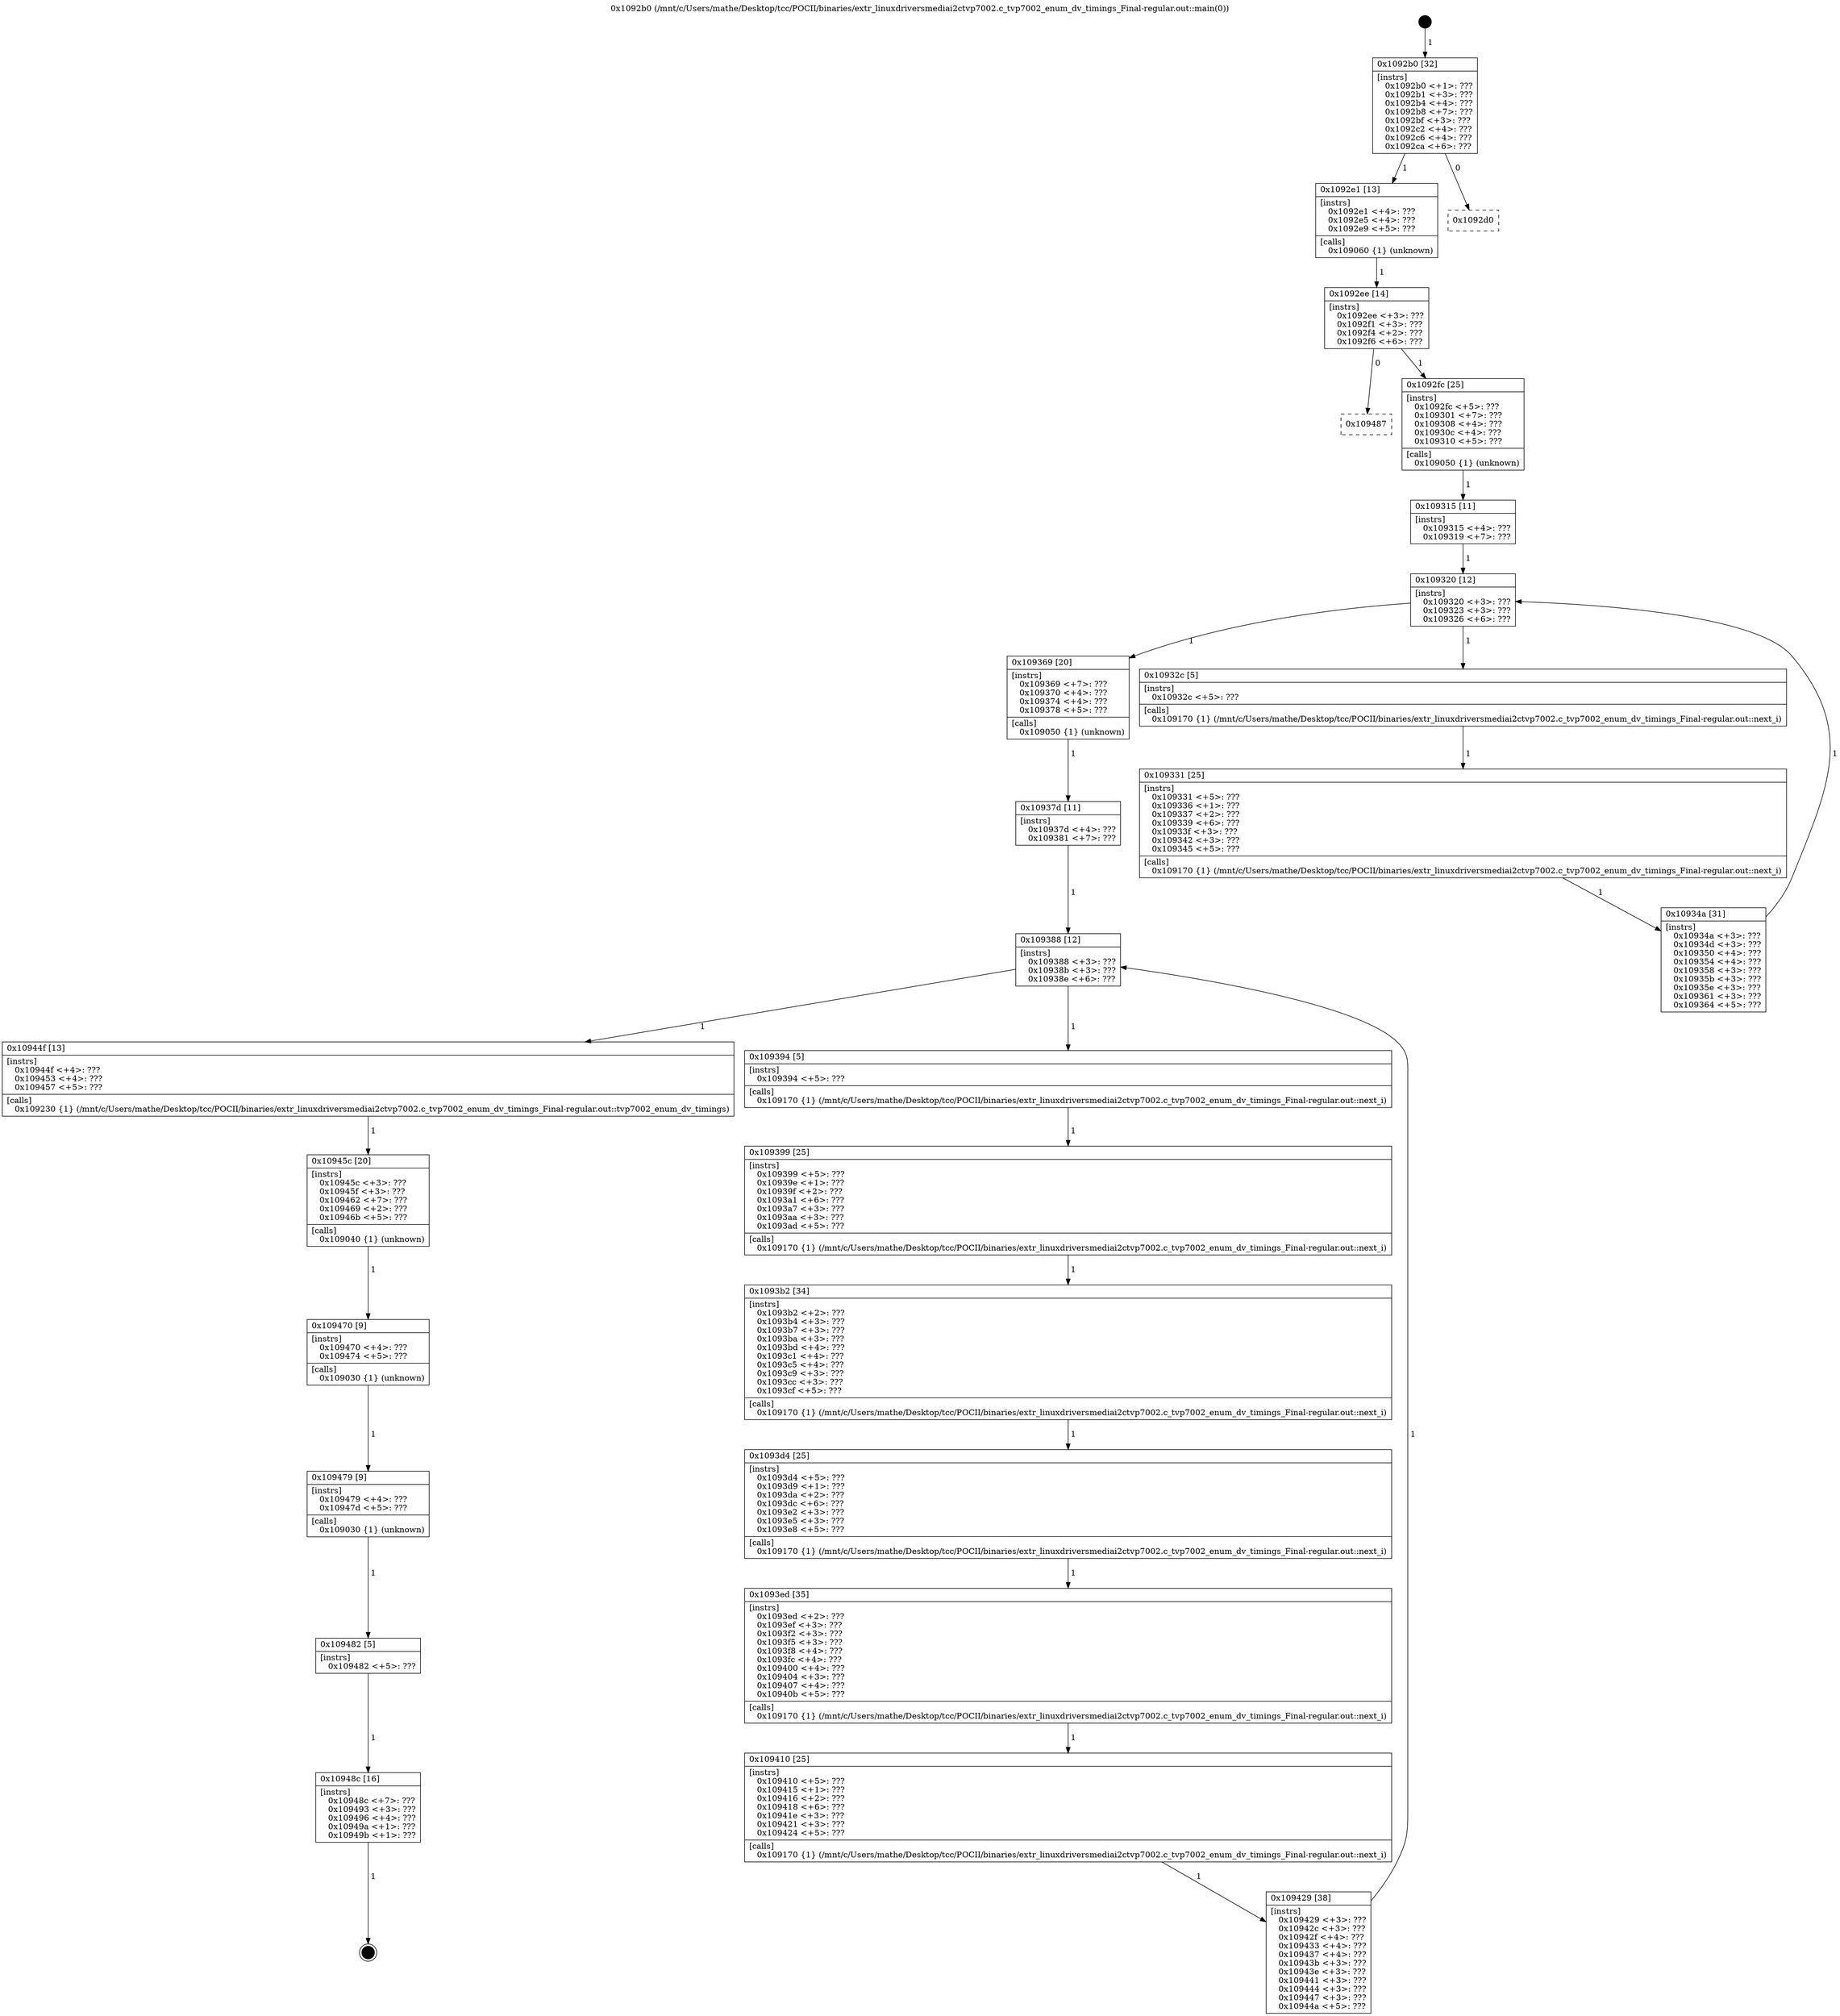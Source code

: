 digraph "0x1092b0" {
  label = "0x1092b0 (/mnt/c/Users/mathe/Desktop/tcc/POCII/binaries/extr_linuxdriversmediai2ctvp7002.c_tvp7002_enum_dv_timings_Final-regular.out::main(0))"
  labelloc = "t"
  node[shape=record]

  Entry [label="",width=0.3,height=0.3,shape=circle,fillcolor=black,style=filled]
  "0x1092b0" [label="{
     0x1092b0 [32]\l
     | [instrs]\l
     &nbsp;&nbsp;0x1092b0 \<+1\>: ???\l
     &nbsp;&nbsp;0x1092b1 \<+3\>: ???\l
     &nbsp;&nbsp;0x1092b4 \<+4\>: ???\l
     &nbsp;&nbsp;0x1092b8 \<+7\>: ???\l
     &nbsp;&nbsp;0x1092bf \<+3\>: ???\l
     &nbsp;&nbsp;0x1092c2 \<+4\>: ???\l
     &nbsp;&nbsp;0x1092c6 \<+4\>: ???\l
     &nbsp;&nbsp;0x1092ca \<+6\>: ???\l
  }"]
  "0x1092e1" [label="{
     0x1092e1 [13]\l
     | [instrs]\l
     &nbsp;&nbsp;0x1092e1 \<+4\>: ???\l
     &nbsp;&nbsp;0x1092e5 \<+4\>: ???\l
     &nbsp;&nbsp;0x1092e9 \<+5\>: ???\l
     | [calls]\l
     &nbsp;&nbsp;0x109060 \{1\} (unknown)\l
  }"]
  "0x1092d0" [label="{
     0x1092d0\l
  }", style=dashed]
  "0x1092ee" [label="{
     0x1092ee [14]\l
     | [instrs]\l
     &nbsp;&nbsp;0x1092ee \<+3\>: ???\l
     &nbsp;&nbsp;0x1092f1 \<+3\>: ???\l
     &nbsp;&nbsp;0x1092f4 \<+2\>: ???\l
     &nbsp;&nbsp;0x1092f6 \<+6\>: ???\l
  }"]
  "0x109487" [label="{
     0x109487\l
  }", style=dashed]
  "0x1092fc" [label="{
     0x1092fc [25]\l
     | [instrs]\l
     &nbsp;&nbsp;0x1092fc \<+5\>: ???\l
     &nbsp;&nbsp;0x109301 \<+7\>: ???\l
     &nbsp;&nbsp;0x109308 \<+4\>: ???\l
     &nbsp;&nbsp;0x10930c \<+4\>: ???\l
     &nbsp;&nbsp;0x109310 \<+5\>: ???\l
     | [calls]\l
     &nbsp;&nbsp;0x109050 \{1\} (unknown)\l
  }"]
  Exit [label="",width=0.3,height=0.3,shape=circle,fillcolor=black,style=filled,peripheries=2]
  "0x109320" [label="{
     0x109320 [12]\l
     | [instrs]\l
     &nbsp;&nbsp;0x109320 \<+3\>: ???\l
     &nbsp;&nbsp;0x109323 \<+3\>: ???\l
     &nbsp;&nbsp;0x109326 \<+6\>: ???\l
  }"]
  "0x109369" [label="{
     0x109369 [20]\l
     | [instrs]\l
     &nbsp;&nbsp;0x109369 \<+7\>: ???\l
     &nbsp;&nbsp;0x109370 \<+4\>: ???\l
     &nbsp;&nbsp;0x109374 \<+4\>: ???\l
     &nbsp;&nbsp;0x109378 \<+5\>: ???\l
     | [calls]\l
     &nbsp;&nbsp;0x109050 \{1\} (unknown)\l
  }"]
  "0x10932c" [label="{
     0x10932c [5]\l
     | [instrs]\l
     &nbsp;&nbsp;0x10932c \<+5\>: ???\l
     | [calls]\l
     &nbsp;&nbsp;0x109170 \{1\} (/mnt/c/Users/mathe/Desktop/tcc/POCII/binaries/extr_linuxdriversmediai2ctvp7002.c_tvp7002_enum_dv_timings_Final-regular.out::next_i)\l
  }"]
  "0x109331" [label="{
     0x109331 [25]\l
     | [instrs]\l
     &nbsp;&nbsp;0x109331 \<+5\>: ???\l
     &nbsp;&nbsp;0x109336 \<+1\>: ???\l
     &nbsp;&nbsp;0x109337 \<+2\>: ???\l
     &nbsp;&nbsp;0x109339 \<+6\>: ???\l
     &nbsp;&nbsp;0x10933f \<+3\>: ???\l
     &nbsp;&nbsp;0x109342 \<+3\>: ???\l
     &nbsp;&nbsp;0x109345 \<+5\>: ???\l
     | [calls]\l
     &nbsp;&nbsp;0x109170 \{1\} (/mnt/c/Users/mathe/Desktop/tcc/POCII/binaries/extr_linuxdriversmediai2ctvp7002.c_tvp7002_enum_dv_timings_Final-regular.out::next_i)\l
  }"]
  "0x10934a" [label="{
     0x10934a [31]\l
     | [instrs]\l
     &nbsp;&nbsp;0x10934a \<+3\>: ???\l
     &nbsp;&nbsp;0x10934d \<+3\>: ???\l
     &nbsp;&nbsp;0x109350 \<+4\>: ???\l
     &nbsp;&nbsp;0x109354 \<+4\>: ???\l
     &nbsp;&nbsp;0x109358 \<+3\>: ???\l
     &nbsp;&nbsp;0x10935b \<+3\>: ???\l
     &nbsp;&nbsp;0x10935e \<+3\>: ???\l
     &nbsp;&nbsp;0x109361 \<+3\>: ???\l
     &nbsp;&nbsp;0x109364 \<+5\>: ???\l
  }"]
  "0x109315" [label="{
     0x109315 [11]\l
     | [instrs]\l
     &nbsp;&nbsp;0x109315 \<+4\>: ???\l
     &nbsp;&nbsp;0x109319 \<+7\>: ???\l
  }"]
  "0x109388" [label="{
     0x109388 [12]\l
     | [instrs]\l
     &nbsp;&nbsp;0x109388 \<+3\>: ???\l
     &nbsp;&nbsp;0x10938b \<+3\>: ???\l
     &nbsp;&nbsp;0x10938e \<+6\>: ???\l
  }"]
  "0x10944f" [label="{
     0x10944f [13]\l
     | [instrs]\l
     &nbsp;&nbsp;0x10944f \<+4\>: ???\l
     &nbsp;&nbsp;0x109453 \<+4\>: ???\l
     &nbsp;&nbsp;0x109457 \<+5\>: ???\l
     | [calls]\l
     &nbsp;&nbsp;0x109230 \{1\} (/mnt/c/Users/mathe/Desktop/tcc/POCII/binaries/extr_linuxdriversmediai2ctvp7002.c_tvp7002_enum_dv_timings_Final-regular.out::tvp7002_enum_dv_timings)\l
  }"]
  "0x109394" [label="{
     0x109394 [5]\l
     | [instrs]\l
     &nbsp;&nbsp;0x109394 \<+5\>: ???\l
     | [calls]\l
     &nbsp;&nbsp;0x109170 \{1\} (/mnt/c/Users/mathe/Desktop/tcc/POCII/binaries/extr_linuxdriversmediai2ctvp7002.c_tvp7002_enum_dv_timings_Final-regular.out::next_i)\l
  }"]
  "0x109399" [label="{
     0x109399 [25]\l
     | [instrs]\l
     &nbsp;&nbsp;0x109399 \<+5\>: ???\l
     &nbsp;&nbsp;0x10939e \<+1\>: ???\l
     &nbsp;&nbsp;0x10939f \<+2\>: ???\l
     &nbsp;&nbsp;0x1093a1 \<+6\>: ???\l
     &nbsp;&nbsp;0x1093a7 \<+3\>: ???\l
     &nbsp;&nbsp;0x1093aa \<+3\>: ???\l
     &nbsp;&nbsp;0x1093ad \<+5\>: ???\l
     | [calls]\l
     &nbsp;&nbsp;0x109170 \{1\} (/mnt/c/Users/mathe/Desktop/tcc/POCII/binaries/extr_linuxdriversmediai2ctvp7002.c_tvp7002_enum_dv_timings_Final-regular.out::next_i)\l
  }"]
  "0x1093b2" [label="{
     0x1093b2 [34]\l
     | [instrs]\l
     &nbsp;&nbsp;0x1093b2 \<+2\>: ???\l
     &nbsp;&nbsp;0x1093b4 \<+3\>: ???\l
     &nbsp;&nbsp;0x1093b7 \<+3\>: ???\l
     &nbsp;&nbsp;0x1093ba \<+3\>: ???\l
     &nbsp;&nbsp;0x1093bd \<+4\>: ???\l
     &nbsp;&nbsp;0x1093c1 \<+4\>: ???\l
     &nbsp;&nbsp;0x1093c5 \<+4\>: ???\l
     &nbsp;&nbsp;0x1093c9 \<+3\>: ???\l
     &nbsp;&nbsp;0x1093cc \<+3\>: ???\l
     &nbsp;&nbsp;0x1093cf \<+5\>: ???\l
     | [calls]\l
     &nbsp;&nbsp;0x109170 \{1\} (/mnt/c/Users/mathe/Desktop/tcc/POCII/binaries/extr_linuxdriversmediai2ctvp7002.c_tvp7002_enum_dv_timings_Final-regular.out::next_i)\l
  }"]
  "0x1093d4" [label="{
     0x1093d4 [25]\l
     | [instrs]\l
     &nbsp;&nbsp;0x1093d4 \<+5\>: ???\l
     &nbsp;&nbsp;0x1093d9 \<+1\>: ???\l
     &nbsp;&nbsp;0x1093da \<+2\>: ???\l
     &nbsp;&nbsp;0x1093dc \<+6\>: ???\l
     &nbsp;&nbsp;0x1093e2 \<+3\>: ???\l
     &nbsp;&nbsp;0x1093e5 \<+3\>: ???\l
     &nbsp;&nbsp;0x1093e8 \<+5\>: ???\l
     | [calls]\l
     &nbsp;&nbsp;0x109170 \{1\} (/mnt/c/Users/mathe/Desktop/tcc/POCII/binaries/extr_linuxdriversmediai2ctvp7002.c_tvp7002_enum_dv_timings_Final-regular.out::next_i)\l
  }"]
  "0x1093ed" [label="{
     0x1093ed [35]\l
     | [instrs]\l
     &nbsp;&nbsp;0x1093ed \<+2\>: ???\l
     &nbsp;&nbsp;0x1093ef \<+3\>: ???\l
     &nbsp;&nbsp;0x1093f2 \<+3\>: ???\l
     &nbsp;&nbsp;0x1093f5 \<+3\>: ???\l
     &nbsp;&nbsp;0x1093f8 \<+4\>: ???\l
     &nbsp;&nbsp;0x1093fc \<+4\>: ???\l
     &nbsp;&nbsp;0x109400 \<+4\>: ???\l
     &nbsp;&nbsp;0x109404 \<+3\>: ???\l
     &nbsp;&nbsp;0x109407 \<+4\>: ???\l
     &nbsp;&nbsp;0x10940b \<+5\>: ???\l
     | [calls]\l
     &nbsp;&nbsp;0x109170 \{1\} (/mnt/c/Users/mathe/Desktop/tcc/POCII/binaries/extr_linuxdriversmediai2ctvp7002.c_tvp7002_enum_dv_timings_Final-regular.out::next_i)\l
  }"]
  "0x109410" [label="{
     0x109410 [25]\l
     | [instrs]\l
     &nbsp;&nbsp;0x109410 \<+5\>: ???\l
     &nbsp;&nbsp;0x109415 \<+1\>: ???\l
     &nbsp;&nbsp;0x109416 \<+2\>: ???\l
     &nbsp;&nbsp;0x109418 \<+6\>: ???\l
     &nbsp;&nbsp;0x10941e \<+3\>: ???\l
     &nbsp;&nbsp;0x109421 \<+3\>: ???\l
     &nbsp;&nbsp;0x109424 \<+5\>: ???\l
     | [calls]\l
     &nbsp;&nbsp;0x109170 \{1\} (/mnt/c/Users/mathe/Desktop/tcc/POCII/binaries/extr_linuxdriversmediai2ctvp7002.c_tvp7002_enum_dv_timings_Final-regular.out::next_i)\l
  }"]
  "0x109429" [label="{
     0x109429 [38]\l
     | [instrs]\l
     &nbsp;&nbsp;0x109429 \<+3\>: ???\l
     &nbsp;&nbsp;0x10942c \<+3\>: ???\l
     &nbsp;&nbsp;0x10942f \<+4\>: ???\l
     &nbsp;&nbsp;0x109433 \<+4\>: ???\l
     &nbsp;&nbsp;0x109437 \<+4\>: ???\l
     &nbsp;&nbsp;0x10943b \<+3\>: ???\l
     &nbsp;&nbsp;0x10943e \<+3\>: ???\l
     &nbsp;&nbsp;0x109441 \<+3\>: ???\l
     &nbsp;&nbsp;0x109444 \<+3\>: ???\l
     &nbsp;&nbsp;0x109447 \<+3\>: ???\l
     &nbsp;&nbsp;0x10944a \<+5\>: ???\l
  }"]
  "0x10937d" [label="{
     0x10937d [11]\l
     | [instrs]\l
     &nbsp;&nbsp;0x10937d \<+4\>: ???\l
     &nbsp;&nbsp;0x109381 \<+7\>: ???\l
  }"]
  "0x10945c" [label="{
     0x10945c [20]\l
     | [instrs]\l
     &nbsp;&nbsp;0x10945c \<+3\>: ???\l
     &nbsp;&nbsp;0x10945f \<+3\>: ???\l
     &nbsp;&nbsp;0x109462 \<+7\>: ???\l
     &nbsp;&nbsp;0x109469 \<+2\>: ???\l
     &nbsp;&nbsp;0x10946b \<+5\>: ???\l
     | [calls]\l
     &nbsp;&nbsp;0x109040 \{1\} (unknown)\l
  }"]
  "0x109470" [label="{
     0x109470 [9]\l
     | [instrs]\l
     &nbsp;&nbsp;0x109470 \<+4\>: ???\l
     &nbsp;&nbsp;0x109474 \<+5\>: ???\l
     | [calls]\l
     &nbsp;&nbsp;0x109030 \{1\} (unknown)\l
  }"]
  "0x109479" [label="{
     0x109479 [9]\l
     | [instrs]\l
     &nbsp;&nbsp;0x109479 \<+4\>: ???\l
     &nbsp;&nbsp;0x10947d \<+5\>: ???\l
     | [calls]\l
     &nbsp;&nbsp;0x109030 \{1\} (unknown)\l
  }"]
  "0x109482" [label="{
     0x109482 [5]\l
     | [instrs]\l
     &nbsp;&nbsp;0x109482 \<+5\>: ???\l
  }"]
  "0x10948c" [label="{
     0x10948c [16]\l
     | [instrs]\l
     &nbsp;&nbsp;0x10948c \<+7\>: ???\l
     &nbsp;&nbsp;0x109493 \<+3\>: ???\l
     &nbsp;&nbsp;0x109496 \<+4\>: ???\l
     &nbsp;&nbsp;0x10949a \<+1\>: ???\l
     &nbsp;&nbsp;0x10949b \<+1\>: ???\l
  }"]
  Entry -> "0x1092b0" [label=" 1"]
  "0x1092b0" -> "0x1092e1" [label=" 1"]
  "0x1092b0" -> "0x1092d0" [label=" 0"]
  "0x1092e1" -> "0x1092ee" [label=" 1"]
  "0x1092ee" -> "0x109487" [label=" 0"]
  "0x1092ee" -> "0x1092fc" [label=" 1"]
  "0x10948c" -> Exit [label=" 1"]
  "0x1092fc" -> "0x109315" [label=" 1"]
  "0x109320" -> "0x109369" [label=" 1"]
  "0x109320" -> "0x10932c" [label=" 1"]
  "0x10932c" -> "0x109331" [label=" 1"]
  "0x109331" -> "0x10934a" [label=" 1"]
  "0x109315" -> "0x109320" [label=" 1"]
  "0x10934a" -> "0x109320" [label=" 1"]
  "0x109369" -> "0x10937d" [label=" 1"]
  "0x109388" -> "0x10944f" [label=" 1"]
  "0x109388" -> "0x109394" [label=" 1"]
  "0x109394" -> "0x109399" [label=" 1"]
  "0x109399" -> "0x1093b2" [label=" 1"]
  "0x1093b2" -> "0x1093d4" [label=" 1"]
  "0x1093d4" -> "0x1093ed" [label=" 1"]
  "0x1093ed" -> "0x109410" [label=" 1"]
  "0x109410" -> "0x109429" [label=" 1"]
  "0x10937d" -> "0x109388" [label=" 1"]
  "0x109429" -> "0x109388" [label=" 1"]
  "0x10944f" -> "0x10945c" [label=" 1"]
  "0x10945c" -> "0x109470" [label=" 1"]
  "0x109470" -> "0x109479" [label=" 1"]
  "0x109479" -> "0x109482" [label=" 1"]
  "0x109482" -> "0x10948c" [label=" 1"]
}
